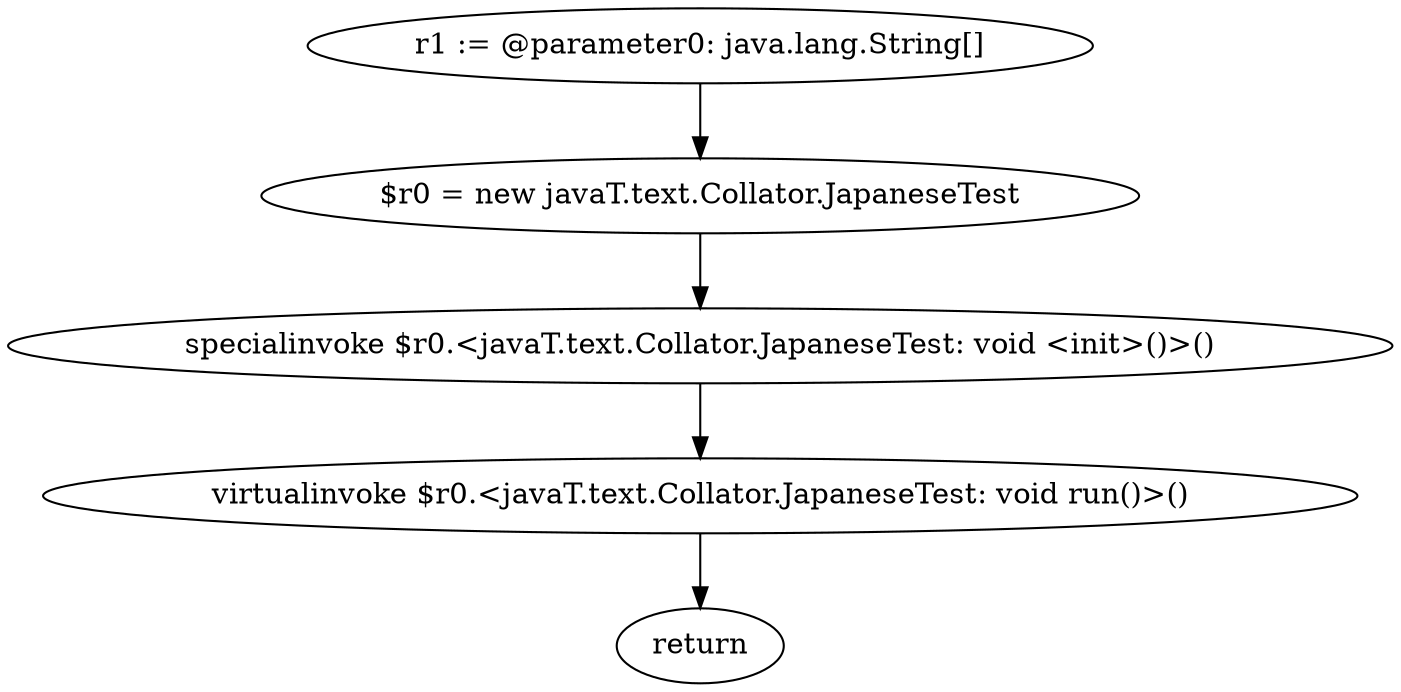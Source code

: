digraph "unitGraph" {
    "r1 := @parameter0: java.lang.String[]"
    "$r0 = new javaT.text.Collator.JapaneseTest"
    "specialinvoke $r0.<javaT.text.Collator.JapaneseTest: void <init>()>()"
    "virtualinvoke $r0.<javaT.text.Collator.JapaneseTest: void run()>()"
    "return"
    "r1 := @parameter0: java.lang.String[]"->"$r0 = new javaT.text.Collator.JapaneseTest";
    "$r0 = new javaT.text.Collator.JapaneseTest"->"specialinvoke $r0.<javaT.text.Collator.JapaneseTest: void <init>()>()";
    "specialinvoke $r0.<javaT.text.Collator.JapaneseTest: void <init>()>()"->"virtualinvoke $r0.<javaT.text.Collator.JapaneseTest: void run()>()";
    "virtualinvoke $r0.<javaT.text.Collator.JapaneseTest: void run()>()"->"return";
}
